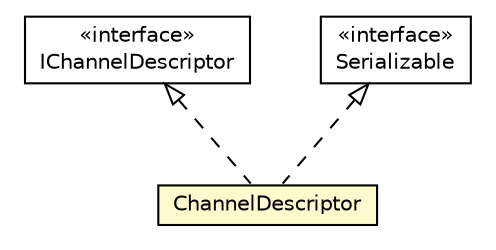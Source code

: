 #!/usr/local/bin/dot
#
# Class diagram 
# Generated by UMLGraph version R5_6-24-gf6e263 (http://www.umlgraph.org/)
#

digraph G {
	edge [fontname="Helvetica",fontsize=10,labelfontname="Helvetica",labelfontsize=10];
	node [fontname="Helvetica",fontsize=10,shape=plaintext];
	nodesep=0.25;
	ranksep=0.5;
	// org.universAAL.middleware.interfaces.space.model.IChannelDescriptor
	c119135 [label=<<table title="org.universAAL.middleware.interfaces.space.model.IChannelDescriptor" border="0" cellborder="1" cellspacing="0" cellpadding="2" port="p" href="../../model/IChannelDescriptor.html">
		<tr><td><table border="0" cellspacing="0" cellpadding="1">
<tr><td align="center" balign="center"> &#171;interface&#187; </td></tr>
<tr><td align="center" balign="center"> IChannelDescriptor </td></tr>
		</table></td></tr>
		</table>>, URL="../../model/IChannelDescriptor.html", fontname="Helvetica", fontcolor="black", fontsize=10.0];
	// org.universAAL.middleware.interfaces.space.xml.model.ChannelDescriptor
	c119140 [label=<<table title="org.universAAL.middleware.interfaces.space.xml.model.ChannelDescriptor" border="0" cellborder="1" cellspacing="0" cellpadding="2" port="p" bgcolor="lemonChiffon" href="./ChannelDescriptor.html">
		<tr><td><table border="0" cellspacing="0" cellpadding="1">
<tr><td align="center" balign="center"> ChannelDescriptor </td></tr>
		</table></td></tr>
		</table>>, URL="./ChannelDescriptor.html", fontname="Helvetica", fontcolor="black", fontsize=10.0];
	//org.universAAL.middleware.interfaces.space.xml.model.ChannelDescriptor implements java.io.Serializable
	c119649:p -> c119140:p [dir=back,arrowtail=empty,style=dashed];
	//org.universAAL.middleware.interfaces.space.xml.model.ChannelDescriptor implements org.universAAL.middleware.interfaces.space.model.IChannelDescriptor
	c119135:p -> c119140:p [dir=back,arrowtail=empty,style=dashed];
	// java.io.Serializable
	c119649 [label=<<table title="java.io.Serializable" border="0" cellborder="1" cellspacing="0" cellpadding="2" port="p" href="http://java.sun.com/j2se/1.4.2/docs/api/java/io/Serializable.html">
		<tr><td><table border="0" cellspacing="0" cellpadding="1">
<tr><td align="center" balign="center"> &#171;interface&#187; </td></tr>
<tr><td align="center" balign="center"> Serializable </td></tr>
		</table></td></tr>
		</table>>, URL="http://java.sun.com/j2se/1.4.2/docs/api/java/io/Serializable.html", fontname="Helvetica", fontcolor="black", fontsize=10.0];
}

